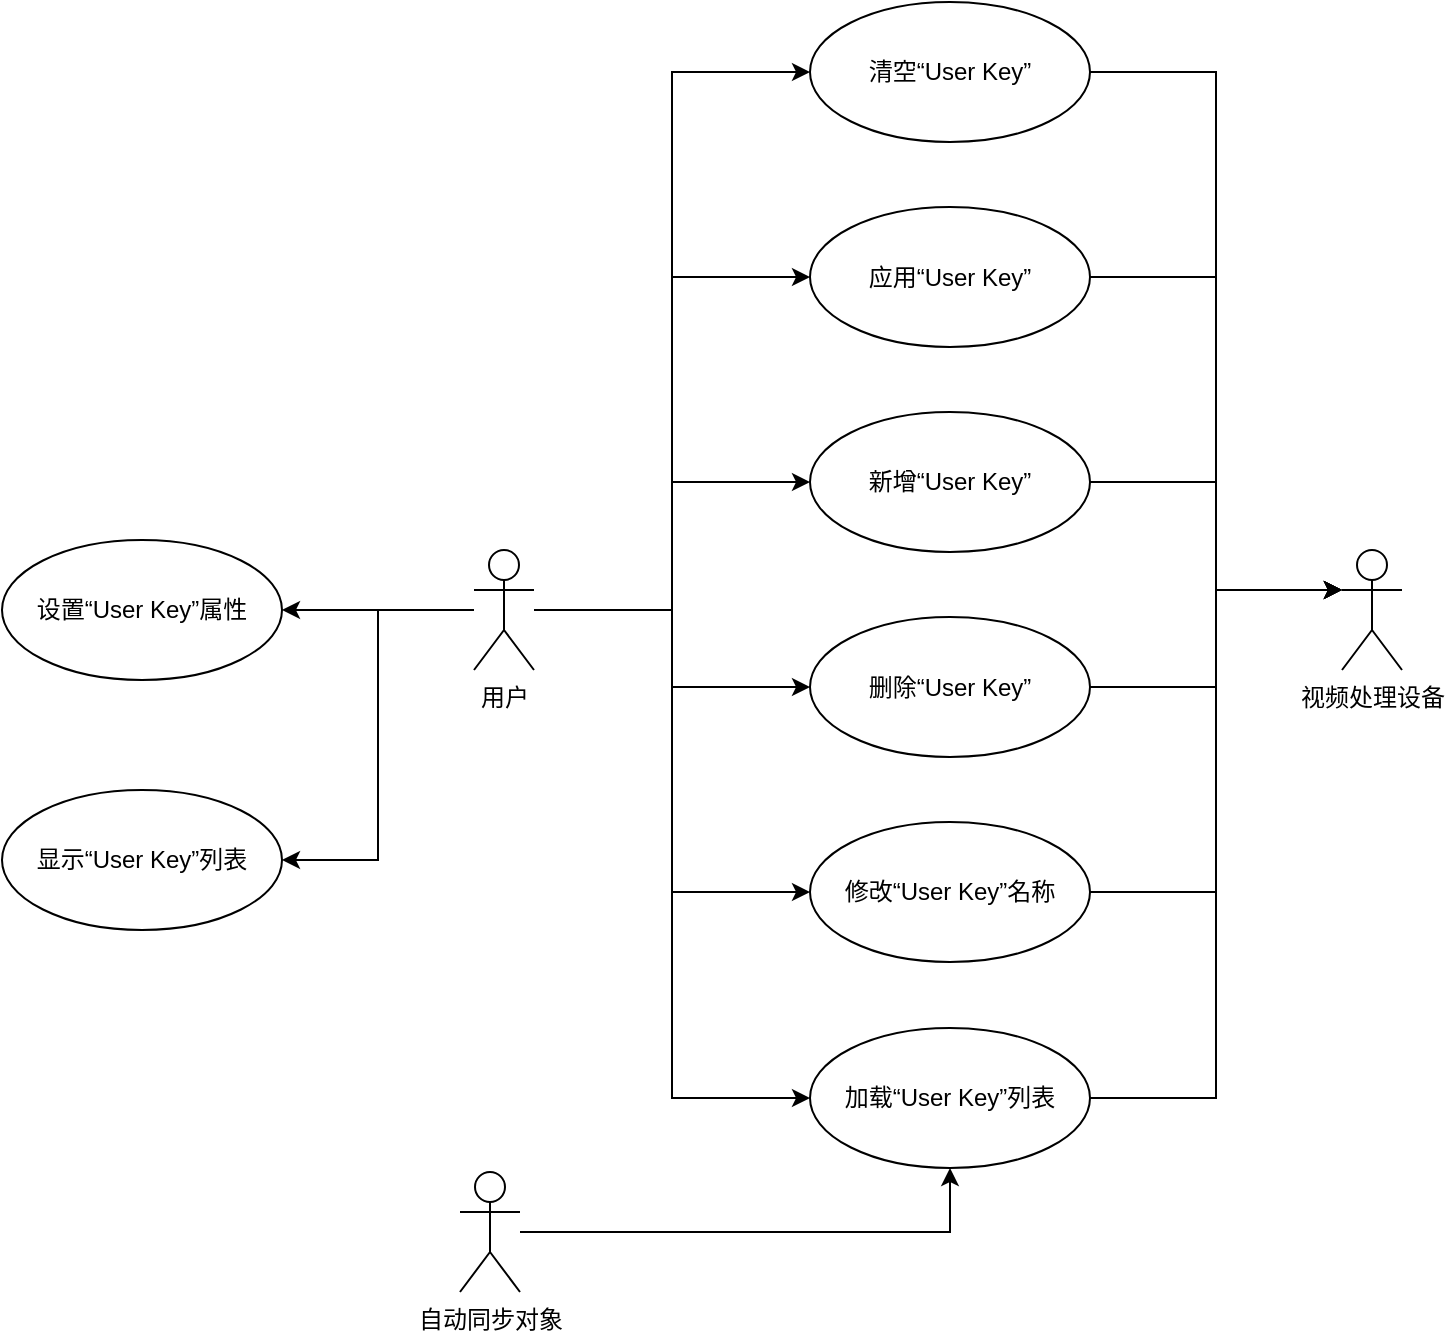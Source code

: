 <mxfile version="12.0.0" type="github" pages="1"><diagram id="k-A2DPcNK4Fi7RNg86N0" name="UserKey UserCase"><mxGraphModel dx="1648" dy="790" grid="1" gridSize="10" guides="1" tooltips="1" connect="1" arrows="1" fold="1" page="1" pageScale="1" pageWidth="827" pageHeight="1169" math="0" shadow="0"><root><mxCell id="0"/><mxCell id="1" parent="0"/><mxCell id="VcxcUE_bpvfnusnmxM5i-50" style="edgeStyle=orthogonalEdgeStyle;rounded=0;orthogonalLoop=1;jettySize=auto;html=1;entryX=0;entryY=0.333;entryDx=0;entryDy=0;entryPerimeter=0;" edge="1" parent="1" source="VcxcUE_bpvfnusnmxM5i-9" target="VcxcUE_bpvfnusnmxM5i-21"><mxGeometry relative="1" as="geometry"/></mxCell><mxCell id="VcxcUE_bpvfnusnmxM5i-9" value="新增“User Key”" style="ellipse;whiteSpace=wrap;html=1;" vertex="1" parent="1"><mxGeometry x="454" y="341" width="140" height="70" as="geometry"/></mxCell><mxCell id="VcxcUE_bpvfnusnmxM5i-51" style="edgeStyle=orthogonalEdgeStyle;rounded=0;orthogonalLoop=1;jettySize=auto;html=1;entryX=0;entryY=0.333;entryDx=0;entryDy=0;entryPerimeter=0;" edge="1" parent="1" source="VcxcUE_bpvfnusnmxM5i-10" target="VcxcUE_bpvfnusnmxM5i-21"><mxGeometry relative="1" as="geometry"/></mxCell><mxCell id="VcxcUE_bpvfnusnmxM5i-10" value="删除“User Key”" style="ellipse;whiteSpace=wrap;html=1;" vertex="1" parent="1"><mxGeometry x="454" y="443.5" width="140" height="70" as="geometry"/></mxCell><mxCell id="VcxcUE_bpvfnusnmxM5i-52" style="edgeStyle=orthogonalEdgeStyle;rounded=0;orthogonalLoop=1;jettySize=auto;html=1;entryX=0;entryY=0.333;entryDx=0;entryDy=0;entryPerimeter=0;" edge="1" parent="1" source="VcxcUE_bpvfnusnmxM5i-11" target="VcxcUE_bpvfnusnmxM5i-21"><mxGeometry relative="1" as="geometry"><mxPoint x="650" y="568" as="targetPoint"/></mxGeometry></mxCell><mxCell id="VcxcUE_bpvfnusnmxM5i-11" value="修改“User Key”名称" style="ellipse;whiteSpace=wrap;html=1;" vertex="1" parent="1"><mxGeometry x="454" y="546" width="140" height="70" as="geometry"/></mxCell><mxCell id="VcxcUE_bpvfnusnmxM5i-53" style="edgeStyle=orthogonalEdgeStyle;rounded=0;orthogonalLoop=1;jettySize=auto;html=1;entryX=0;entryY=0.333;entryDx=0;entryDy=0;entryPerimeter=0;" edge="1" parent="1" source="VcxcUE_bpvfnusnmxM5i-12" target="VcxcUE_bpvfnusnmxM5i-21"><mxGeometry relative="1" as="geometry"/></mxCell><mxCell id="VcxcUE_bpvfnusnmxM5i-12" value="加载“User Key”列表" style="ellipse;whiteSpace=wrap;html=1;" vertex="1" parent="1"><mxGeometry x="454" y="649" width="140" height="70" as="geometry"/></mxCell><mxCell id="VcxcUE_bpvfnusnmxM5i-38" style="edgeStyle=orthogonalEdgeStyle;rounded=0;orthogonalLoop=1;jettySize=auto;html=1;" edge="1" parent="1" source="VcxcUE_bpvfnusnmxM5i-14" target="VcxcUE_bpvfnusnmxM5i-12"><mxGeometry relative="1" as="geometry"/></mxCell><mxCell id="VcxcUE_bpvfnusnmxM5i-14" value="自动同步对象" style="shape=umlActor;verticalLabelPosition=bottom;labelBackgroundColor=#ffffff;verticalAlign=top;html=1;" vertex="1" parent="1"><mxGeometry x="279" y="721" width="30" height="60" as="geometry"/></mxCell><mxCell id="VcxcUE_bpvfnusnmxM5i-21" value="视频处理设备" style="shape=umlActor;verticalLabelPosition=bottom;labelBackgroundColor=#ffffff;verticalAlign=top;html=1;" vertex="1" parent="1"><mxGeometry x="720" y="410" width="30" height="60" as="geometry"/></mxCell><mxCell id="VcxcUE_bpvfnusnmxM5i-64" style="edgeStyle=orthogonalEdgeStyle;rounded=0;orthogonalLoop=1;jettySize=auto;html=1;entryX=1;entryY=0.5;entryDx=0;entryDy=0;" edge="1" parent="1" source="VcxcUE_bpvfnusnmxM5i-31" target="VcxcUE_bpvfnusnmxM5i-63"><mxGeometry relative="1" as="geometry"/></mxCell><mxCell id="VcxcUE_bpvfnusnmxM5i-67" style="edgeStyle=orthogonalEdgeStyle;rounded=0;orthogonalLoop=1;jettySize=auto;html=1;entryX=0;entryY=0.5;entryDx=0;entryDy=0;" edge="1" parent="1" source="VcxcUE_bpvfnusnmxM5i-31" target="VcxcUE_bpvfnusnmxM5i-10"><mxGeometry relative="1" as="geometry"/></mxCell><mxCell id="VcxcUE_bpvfnusnmxM5i-68" style="edgeStyle=orthogonalEdgeStyle;rounded=0;orthogonalLoop=1;jettySize=auto;html=1;" edge="1" parent="1" source="VcxcUE_bpvfnusnmxM5i-31" target="VcxcUE_bpvfnusnmxM5i-9"><mxGeometry relative="1" as="geometry"/></mxCell><mxCell id="VcxcUE_bpvfnusnmxM5i-69" style="edgeStyle=orthogonalEdgeStyle;rounded=0;orthogonalLoop=1;jettySize=auto;html=1;entryX=0;entryY=0.5;entryDx=0;entryDy=0;" edge="1" parent="1" source="VcxcUE_bpvfnusnmxM5i-31" target="VcxcUE_bpvfnusnmxM5i-56"><mxGeometry relative="1" as="geometry"/></mxCell><mxCell id="VcxcUE_bpvfnusnmxM5i-70" style="edgeStyle=orthogonalEdgeStyle;rounded=0;orthogonalLoop=1;jettySize=auto;html=1;entryX=0;entryY=0.5;entryDx=0;entryDy=0;" edge="1" parent="1" source="VcxcUE_bpvfnusnmxM5i-31" target="VcxcUE_bpvfnusnmxM5i-60"><mxGeometry relative="1" as="geometry"/></mxCell><mxCell id="VcxcUE_bpvfnusnmxM5i-71" style="edgeStyle=orthogonalEdgeStyle;rounded=0;orthogonalLoop=1;jettySize=auto;html=1;entryX=0;entryY=0.5;entryDx=0;entryDy=0;" edge="1" parent="1" source="VcxcUE_bpvfnusnmxM5i-31" target="VcxcUE_bpvfnusnmxM5i-11"><mxGeometry relative="1" as="geometry"/></mxCell><mxCell id="VcxcUE_bpvfnusnmxM5i-72" style="edgeStyle=orthogonalEdgeStyle;rounded=0;orthogonalLoop=1;jettySize=auto;html=1;entryX=0;entryY=0.5;entryDx=0;entryDy=0;" edge="1" parent="1" source="VcxcUE_bpvfnusnmxM5i-31" target="VcxcUE_bpvfnusnmxM5i-12"><mxGeometry relative="1" as="geometry"/></mxCell><mxCell id="VcxcUE_bpvfnusnmxM5i-74" style="edgeStyle=orthogonalEdgeStyle;rounded=0;orthogonalLoop=1;jettySize=auto;html=1;entryX=1;entryY=0.5;entryDx=0;entryDy=0;" edge="1" parent="1" source="VcxcUE_bpvfnusnmxM5i-31" target="VcxcUE_bpvfnusnmxM5i-73"><mxGeometry relative="1" as="geometry"/></mxCell><mxCell id="VcxcUE_bpvfnusnmxM5i-31" value="用户" style="shape=umlActor;verticalLabelPosition=bottom;labelBackgroundColor=#ffffff;verticalAlign=top;html=1;shadow=0;" vertex="1" parent="1"><mxGeometry x="286" y="410" width="30" height="60" as="geometry"/></mxCell><mxCell id="VcxcUE_bpvfnusnmxM5i-58" style="edgeStyle=orthogonalEdgeStyle;rounded=0;orthogonalLoop=1;jettySize=auto;html=1;entryX=0;entryY=0.333;entryDx=0;entryDy=0;entryPerimeter=0;" edge="1" parent="1" source="VcxcUE_bpvfnusnmxM5i-56" target="VcxcUE_bpvfnusnmxM5i-21"><mxGeometry relative="1" as="geometry"><mxPoint x="700" y="468" as="targetPoint"/></mxGeometry></mxCell><mxCell id="VcxcUE_bpvfnusnmxM5i-56" value="应用“User Key”" style="ellipse;whiteSpace=wrap;html=1;shadow=0;" vertex="1" parent="1"><mxGeometry x="454" y="238.5" width="140" height="70" as="geometry"/></mxCell><mxCell id="VcxcUE_bpvfnusnmxM5i-62" style="edgeStyle=orthogonalEdgeStyle;rounded=0;orthogonalLoop=1;jettySize=auto;html=1;entryX=0;entryY=0.333;entryDx=0;entryDy=0;entryPerimeter=0;" edge="1" parent="1" source="VcxcUE_bpvfnusnmxM5i-60" target="VcxcUE_bpvfnusnmxM5i-21"><mxGeometry relative="1" as="geometry"><mxPoint x="730" y="517" as="targetPoint"/></mxGeometry></mxCell><mxCell id="VcxcUE_bpvfnusnmxM5i-60" value="清空“User Key”" style="ellipse;whiteSpace=wrap;html=1;shadow=0;" vertex="1" parent="1"><mxGeometry x="454" y="136" width="140" height="70" as="geometry"/></mxCell><mxCell id="VcxcUE_bpvfnusnmxM5i-63" value="设置“User Key”属性" style="ellipse;whiteSpace=wrap;html=1;" vertex="1" parent="1"><mxGeometry x="50" y="405" width="140" height="70" as="geometry"/></mxCell><mxCell id="VcxcUE_bpvfnusnmxM5i-73" value="显示“User Key”列表" style="ellipse;whiteSpace=wrap;html=1;" vertex="1" parent="1"><mxGeometry x="50" y="530" width="140" height="70" as="geometry"/></mxCell></root></mxGraphModel></diagram></mxfile>